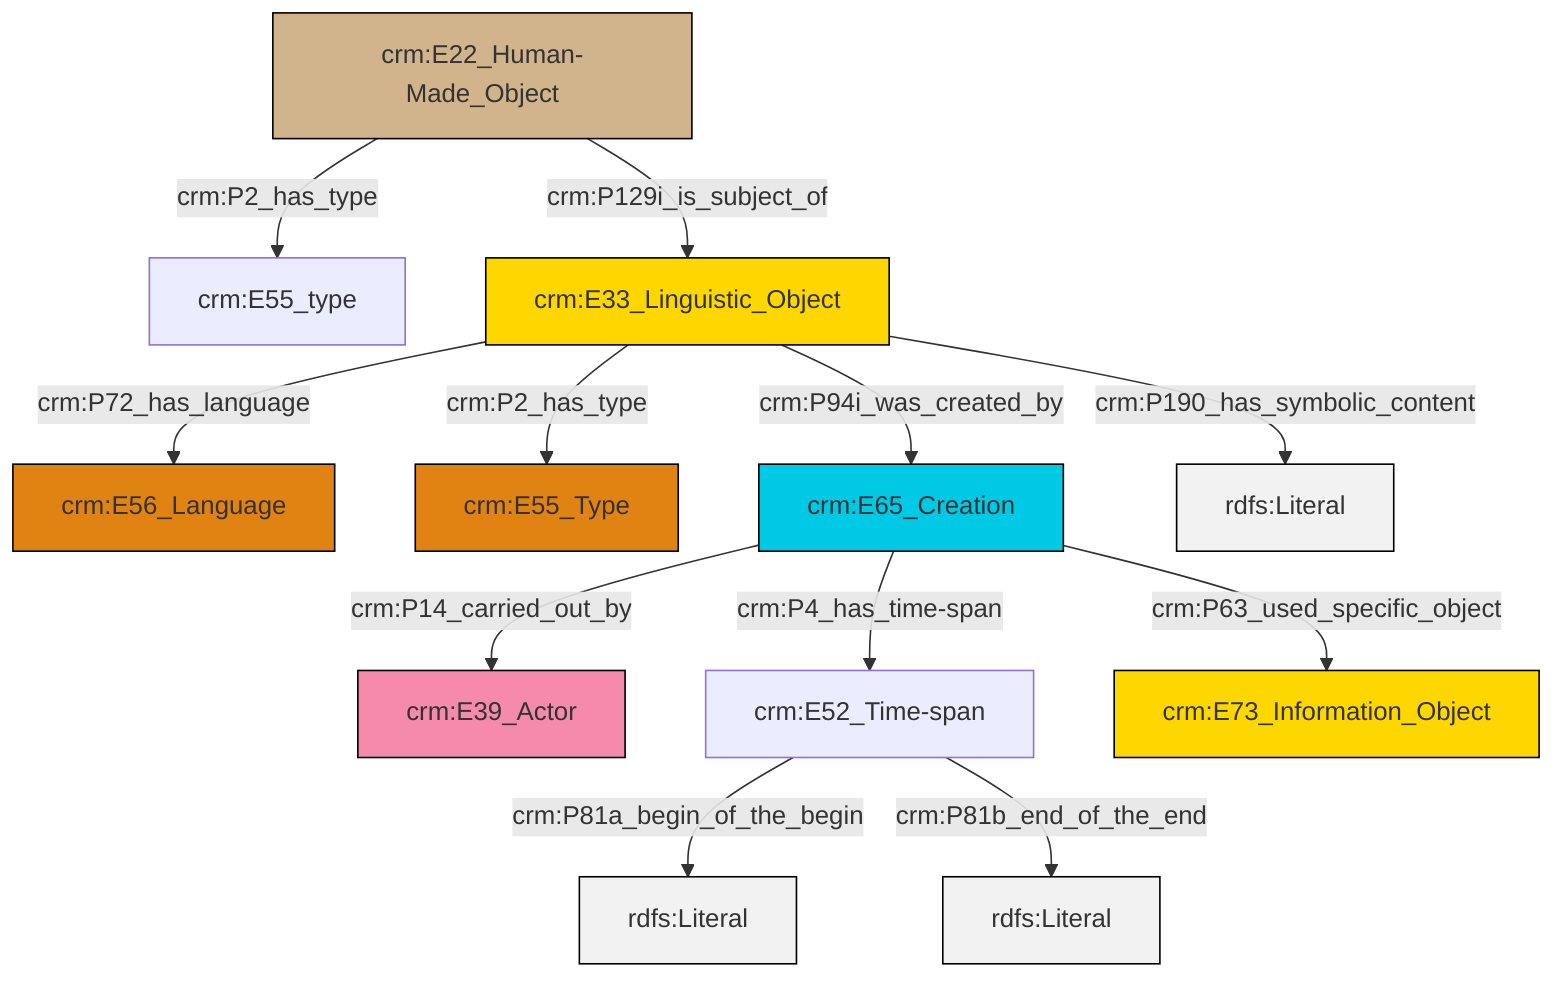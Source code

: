 graph TD
classDef Literal fill:#f2f2f2,stroke:#000000;
classDef CRM_Entity fill:#FFFFFF,stroke:#000000;
classDef Temporal_Entity fill:#00C9E6, stroke:#000000;
classDef Type fill:#E18312, stroke:#000000;
classDef Time-Span fill:#2C9C91, stroke:#000000;
classDef Appellation fill:#FFEB7F, stroke:#000000;
classDef Place fill:#008836, stroke:#000000;
classDef Persistent_Item fill:#B266B2, stroke:#000000;
classDef Conceptual_Object fill:#FFD700, stroke:#000000;
classDef Physical_Thing fill:#D2B48C, stroke:#000000;
classDef Actor fill:#f58aad, stroke:#000000;
classDef PC_Classes fill:#4ce600, stroke:#000000;
classDef Multi fill:#cccccc,stroke:#000000;

4["crm:E52_Time-span"]:::Default -->|crm:P81a_begin_of_the_begin| 5[rdfs:Literal]:::Literal
4["crm:E52_Time-span"]:::Default -->|crm:P81b_end_of_the_end| 6[rdfs:Literal]:::Literal
9["crm:E65_Creation"]:::Temporal_Entity -->|crm:P14_carried_out_by| 2["crm:E39_Actor"]:::Actor
12["crm:E33_Linguistic_Object"]:::Conceptual_Object -->|crm:P72_has_language| 0["crm:E56_Language"]:::Type
12["crm:E33_Linguistic_Object"]:::Conceptual_Object -->|crm:P94i_was_created_by| 9["crm:E65_Creation"]:::Temporal_Entity
14["crm:E22_Human-Made_Object"]:::Physical_Thing -->|crm:P2_has_type| 10["crm:E55_type"]:::Default
12["crm:E33_Linguistic_Object"]:::Conceptual_Object -->|crm:P2_has_type| 7["crm:E55_Type"]:::Type
9["crm:E65_Creation"]:::Temporal_Entity -->|crm:P63_used_specific_object| 17["crm:E73_Information_Object"]:::Conceptual_Object
9["crm:E65_Creation"]:::Temporal_Entity -->|crm:P4_has_time-span| 4["crm:E52_Time-span"]:::Default
14["crm:E22_Human-Made_Object"]:::Physical_Thing -->|crm:P129i_is_subject_of| 12["crm:E33_Linguistic_Object"]:::Conceptual_Object
12["crm:E33_Linguistic_Object"]:::Conceptual_Object -->|crm:P190_has_symbolic_content| 20[rdfs:Literal]:::Literal